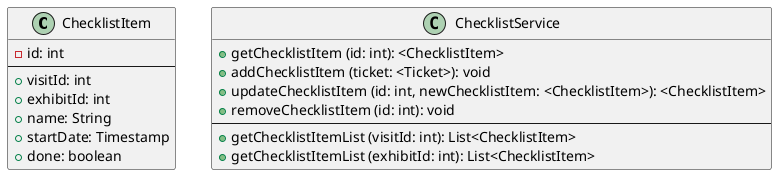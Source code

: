 
@startuml
class ChecklistItem {
  - id: int
  --
  + visitId: int
  + exhibitId: int
  + name: String
  + startDate: Timestamp
  + done: boolean
}

class ChecklistService {
  + getChecklistItem (id: int): <ChecklistItem>
  + addChecklistItem (ticket: <Ticket>): void
  + updateChecklistItem (id: int, newChecklistItem: <ChecklistItem>): <ChecklistItem>
  + removeChecklistItem (id: int): void
  --
  + getChecklistItemList (visitId: int): List<ChecklistItem>
  + getChecklistItemList (exhibitId: int): List<ChecklistItem>
}
@enduml